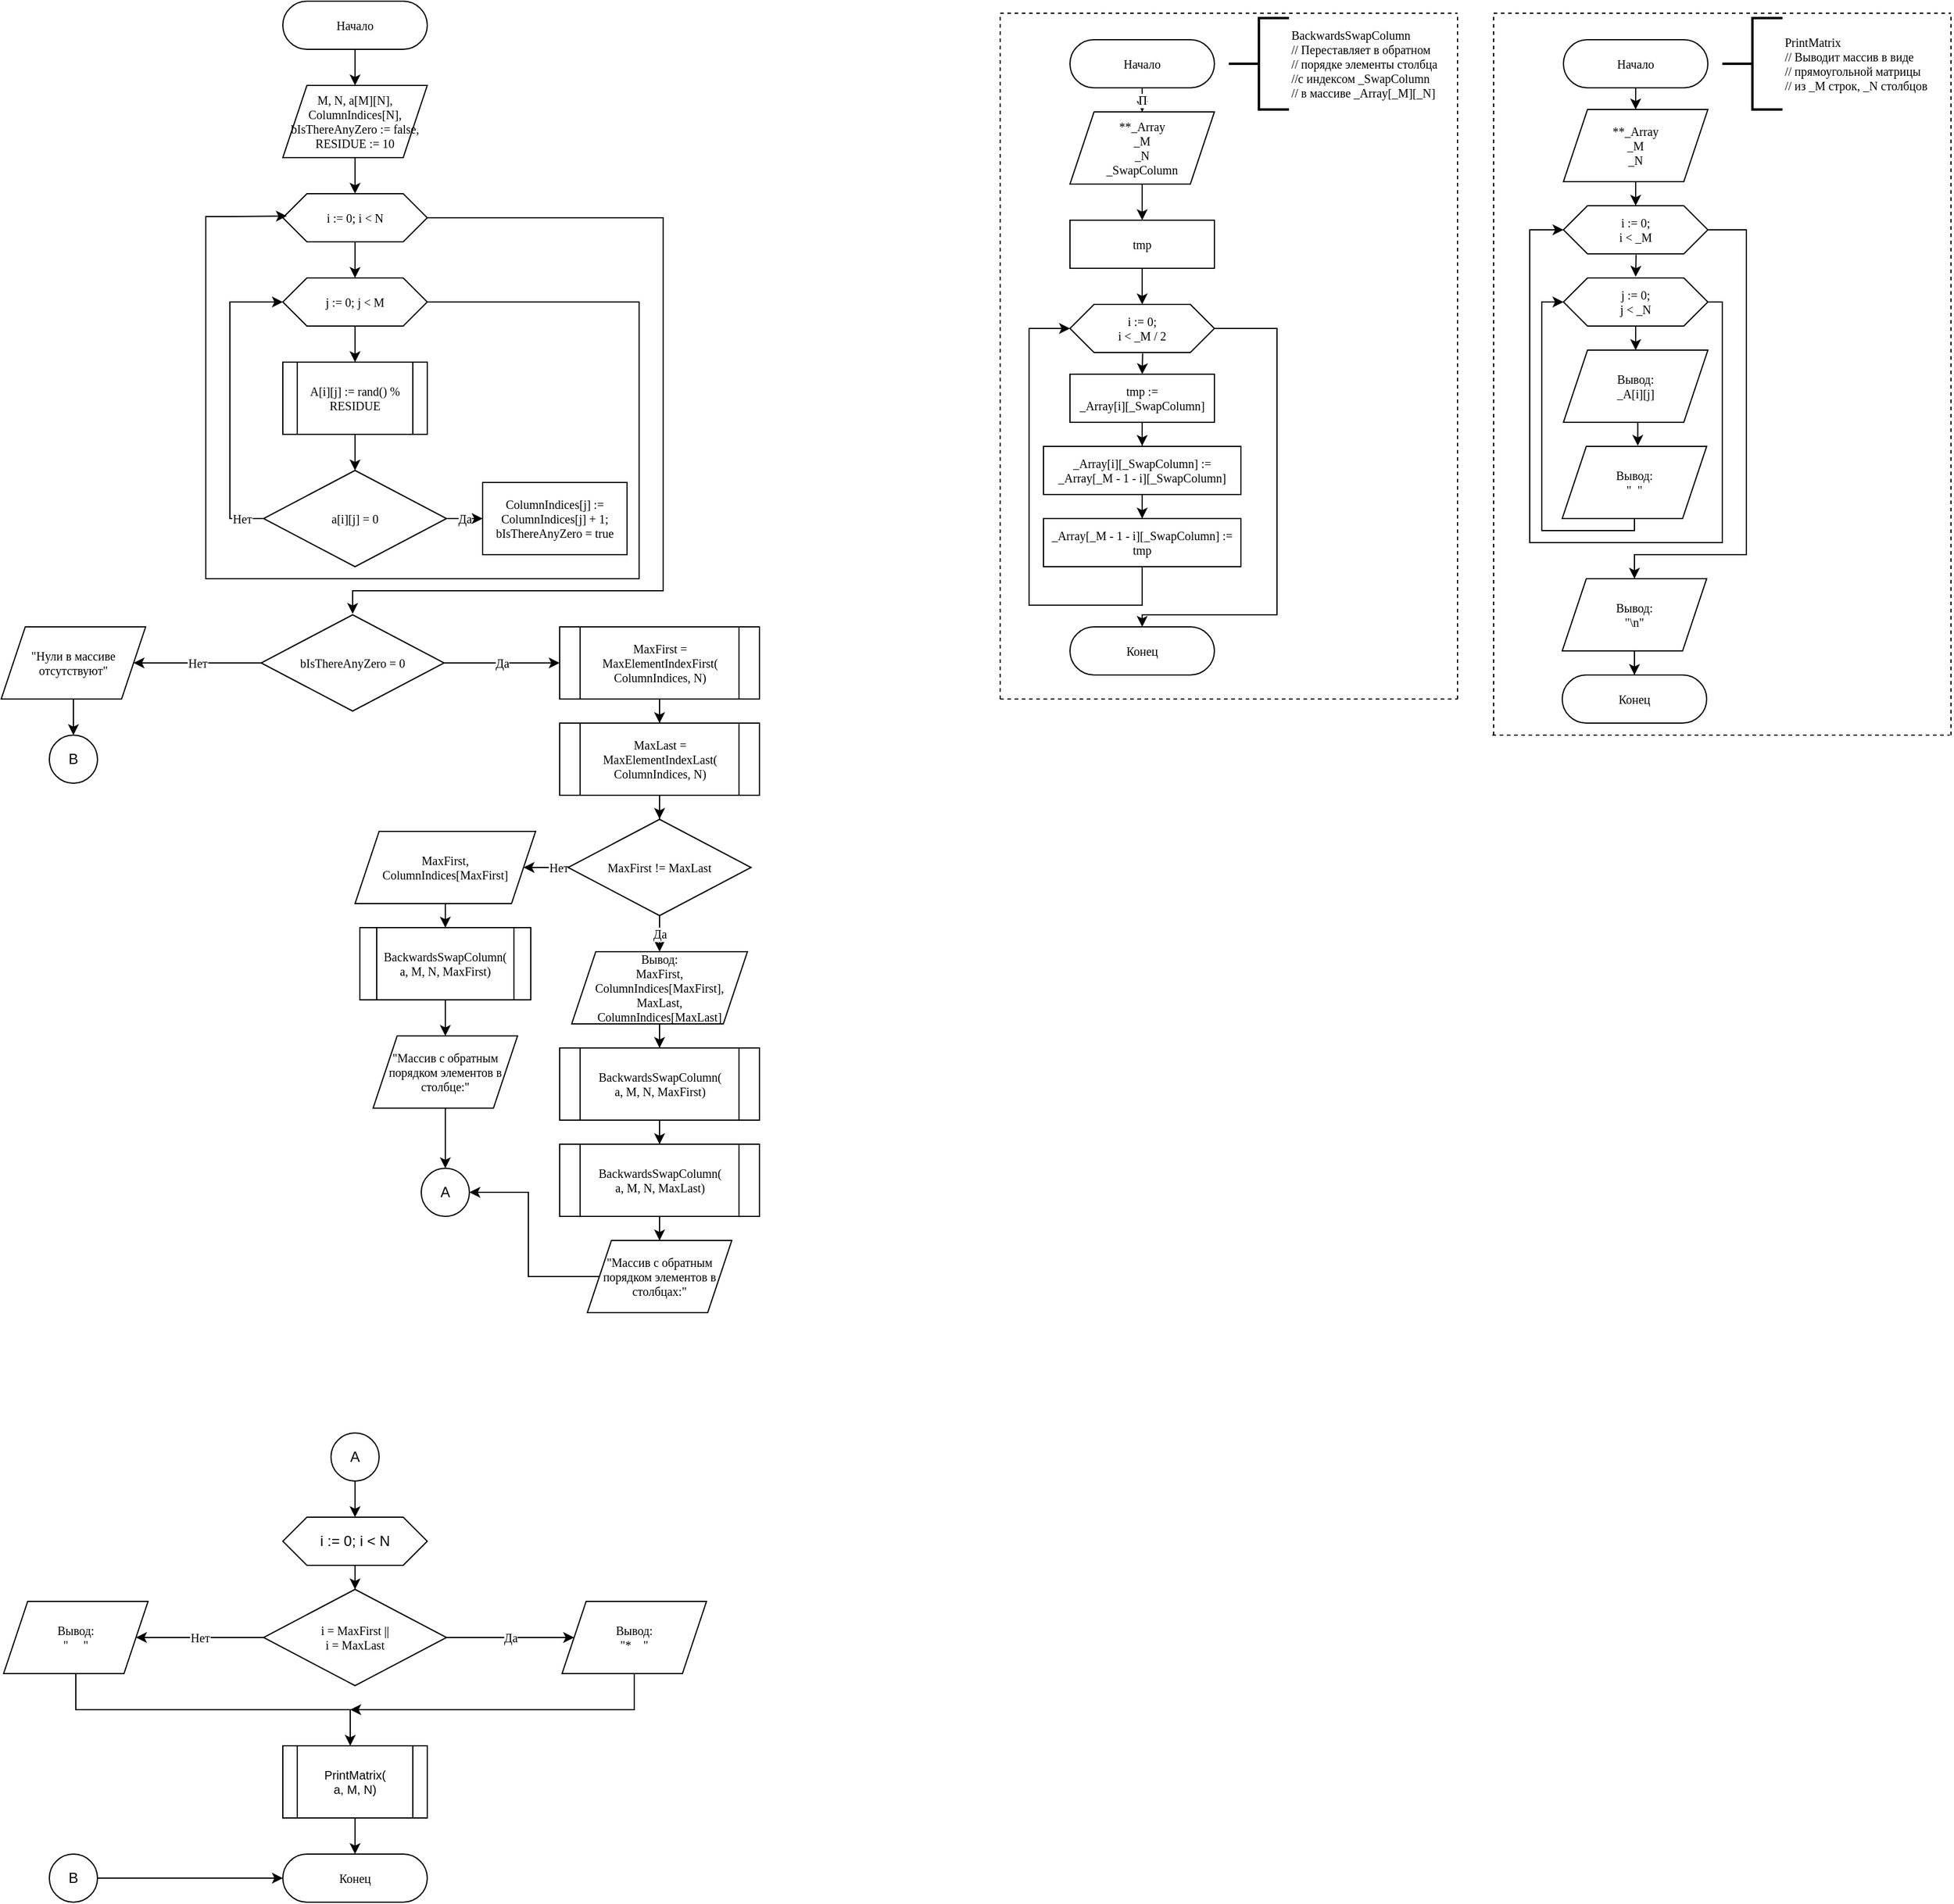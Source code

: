 <mxfile version="14.0.1" type="github">
  <diagram id="jJN2-YR1qqHn-e9BybVK" name="Page-1">
    <mxGraphModel dx="3807" dy="939" grid="1" gridSize="10" guides="1" tooltips="1" connect="1" arrows="1" fold="1" page="1" pageScale="1" pageWidth="827" pageHeight="1169" background="none" math="0" shadow="0">
      <root>
        <mxCell id="0" />
        <mxCell id="1" parent="0" />
        <mxCell id="fMAf0AQXnJGZOiMmoHYG-77" value="" style="group" parent="1" vertex="1" connectable="0">
          <mxGeometry x="20" y="1190" width="380" height="570" as="geometry" />
        </mxCell>
        <mxCell id="fMAf0AQXnJGZOiMmoHYG-44" value="Начало" style="rounded=1;whiteSpace=wrap;html=1;arcSize=50;fontFamily=Consolas;fontSize=10;" parent="fMAf0AQXnJGZOiMmoHYG-77" vertex="1">
          <mxGeometry x="58" y="22" width="120" height="40" as="geometry" />
        </mxCell>
        <mxCell id="fMAf0AQXnJGZOiMmoHYG-45" value="&lt;div style=&quot;font-size: 10px;&quot;&gt;i := 0;&lt;/div&gt;&lt;div style=&quot;font-size: 10px;&quot;&gt;i &amp;lt; _M / 2&lt;br style=&quot;font-size: 10px;&quot;&gt;&lt;/div&gt;" style="shape=hexagon;perimeter=hexagonPerimeter2;whiteSpace=wrap;html=1;fixedSize=1;rounded=1;fontFamily=Consolas;arcSize=0;fontSize=10;" parent="fMAf0AQXnJGZOiMmoHYG-77" vertex="1">
          <mxGeometry x="58" y="242" width="120" height="40" as="geometry" />
        </mxCell>
        <mxCell id="fMAf0AQXnJGZOiMmoHYG-48" style="edgeStyle=orthogonalEdgeStyle;rounded=0;orthogonalLoop=1;jettySize=auto;html=1;entryX=0.5;entryY=0;entryDx=0;entryDy=0;fontFamily=Consolas;fontSize=10;exitX=0.503;exitY=1.019;exitDx=0;exitDy=0;exitPerimeter=0;" parent="fMAf0AQXnJGZOiMmoHYG-77" source="fMAf0AQXnJGZOiMmoHYG-45" target="fMAf0AQXnJGZOiMmoHYG-67" edge="1">
          <mxGeometry as="geometry">
            <mxPoint x="118" y="302" as="targetPoint" />
          </mxGeometry>
        </mxCell>
        <mxCell id="fMAf0AQXnJGZOiMmoHYG-49" style="edgeStyle=orthogonalEdgeStyle;rounded=0;orthogonalLoop=1;jettySize=auto;html=1;fontFamily=Consolas;fontSize=10;entryX=0;entryY=0.5;entryDx=0;entryDy=0;exitX=0.5;exitY=1;exitDx=0;exitDy=0;" parent="fMAf0AQXnJGZOiMmoHYG-77" source="fMAf0AQXnJGZOiMmoHYG-74" target="fMAf0AQXnJGZOiMmoHYG-45" edge="1">
          <mxGeometry as="geometry">
            <mxPoint x="24" y="262" as="targetPoint" />
            <Array as="points">
              <mxPoint x="118" y="492" />
              <mxPoint x="24" y="492" />
              <mxPoint x="24" y="262" />
            </Array>
            <mxPoint x="118" y="460" as="sourcePoint" />
          </mxGeometry>
        </mxCell>
        <mxCell id="fMAf0AQXnJGZOiMmoHYG-50" value="&lt;div style=&quot;font-size: 10px;&quot;&gt;_Array[i][_SwapColumn] :=&lt;/div&gt;&lt;div style=&quot;font-size: 10px;&quot;&gt;_Array[_M - 1 - i][_SwapColumn]&lt;/div&gt;" style="whiteSpace=wrap;html=1;rounded=1;fontFamily=Consolas;arcSize=0;fontSize=10;" parent="fMAf0AQXnJGZOiMmoHYG-77" vertex="1">
          <mxGeometry x="36" y="360" width="164" height="40" as="geometry" />
        </mxCell>
        <mxCell id="fMAf0AQXnJGZOiMmoHYG-53" value="&lt;div style=&quot;font-size: 10px;&quot;&gt;**_Array&lt;/div&gt;&lt;div style=&quot;font-size: 10px;&quot;&gt;_M&lt;/div&gt;&lt;div style=&quot;font-size: 10px;&quot;&gt;_N&lt;/div&gt;&lt;div style=&quot;font-size: 10px;&quot;&gt;_SwapColumn&lt;br style=&quot;font-size: 10px;&quot;&gt;&lt;/div&gt;" style="shape=parallelogram;perimeter=parallelogramPerimeter;whiteSpace=wrap;html=1;fixedSize=1;rounded=1;fontFamily=Consolas;fontSize=10;arcSize=0;" parent="fMAf0AQXnJGZOiMmoHYG-77" vertex="1">
          <mxGeometry x="58" y="82" width="120" height="60" as="geometry" />
        </mxCell>
        <mxCell id="fMAf0AQXnJGZOiMmoHYG-54" value="П" style="edgeStyle=orthogonalEdgeStyle;rounded=0;orthogonalLoop=1;jettySize=auto;html=1;entryX=0.5;entryY=0;entryDx=0;entryDy=0;fontFamily=Consolas;fontSize=10;" parent="fMAf0AQXnJGZOiMmoHYG-77" source="fMAf0AQXnJGZOiMmoHYG-44" target="fMAf0AQXnJGZOiMmoHYG-53" edge="1">
          <mxGeometry as="geometry" />
        </mxCell>
        <mxCell id="fMAf0AQXnJGZOiMmoHYG-55" style="edgeStyle=orthogonalEdgeStyle;rounded=0;orthogonalLoop=1;jettySize=auto;html=1;entryX=0.5;entryY=0;entryDx=0;entryDy=0;fontFamily=Consolas;fontSize=10;" parent="fMAf0AQXnJGZOiMmoHYG-77" source="fMAf0AQXnJGZOiMmoHYG-56" target="fMAf0AQXnJGZOiMmoHYG-45" edge="1">
          <mxGeometry as="geometry" />
        </mxCell>
        <mxCell id="fMAf0AQXnJGZOiMmoHYG-56" value="tmp" style="whiteSpace=wrap;html=1;rounded=1;fontFamily=Consolas;fontSize=10;arcSize=0;" parent="fMAf0AQXnJGZOiMmoHYG-77" vertex="1">
          <mxGeometry x="58" y="172" width="120" height="40" as="geometry" />
        </mxCell>
        <mxCell id="fMAf0AQXnJGZOiMmoHYG-57" value="" style="edgeStyle=orthogonalEdgeStyle;rounded=0;orthogonalLoop=1;jettySize=auto;html=1;fontFamily=Consolas;fontSize=10;" parent="fMAf0AQXnJGZOiMmoHYG-77" source="fMAf0AQXnJGZOiMmoHYG-53" target="fMAf0AQXnJGZOiMmoHYG-56" edge="1">
          <mxGeometry as="geometry" />
        </mxCell>
        <mxCell id="fMAf0AQXnJGZOiMmoHYG-59" style="edgeStyle=orthogonalEdgeStyle;rounded=0;orthogonalLoop=1;jettySize=auto;html=1;fontFamily=Consolas;entryX=0.5;entryY=0;entryDx=0;entryDy=0;exitX=1;exitY=0.5;exitDx=0;exitDy=0;fontSize=10;" parent="fMAf0AQXnJGZOiMmoHYG-77" source="fMAf0AQXnJGZOiMmoHYG-45" target="fMAf0AQXnJGZOiMmoHYG-60" edge="1">
          <mxGeometry as="geometry">
            <mxPoint x="118" y="522" as="targetPoint" />
            <Array as="points">
              <mxPoint x="230" y="262" />
              <mxPoint x="230" y="500" />
              <mxPoint x="118" y="500" />
            </Array>
            <mxPoint x="178" y="427" as="sourcePoint" />
          </mxGeometry>
        </mxCell>
        <mxCell id="fMAf0AQXnJGZOiMmoHYG-60" value="Конец" style="rounded=1;whiteSpace=wrap;html=1;arcSize=50;fontFamily=Consolas;fontSize=10;" parent="fMAf0AQXnJGZOiMmoHYG-77" vertex="1">
          <mxGeometry x="58" y="510" width="120" height="40" as="geometry" />
        </mxCell>
        <mxCell id="fMAf0AQXnJGZOiMmoHYG-62" value="&lt;div style=&quot;font-size: 10px;&quot;&gt;BackwardsSwapColumn&lt;/div&gt;&lt;div style=&quot;font-size: 10px;&quot;&gt;// Переставляет в обратном&lt;/div&gt;&lt;div style=&quot;font-size: 10px;&quot;&gt;// порядке элементы столбца&lt;/div&gt;&lt;div style=&quot;font-size: 10px;&quot;&gt;//с индексом _SwapColumn&lt;br style=&quot;font-size: 10px;&quot;&gt;// в массиве _Array[_M][_N]&lt;/div&gt;" style="strokeWidth=2;html=1;shape=mxgraph.flowchart.annotation_2;align=left;labelPosition=right;pointerEvents=1;rounded=1;fontFamily=Consolas;fontSize=10;" parent="fMAf0AQXnJGZOiMmoHYG-77" vertex="1">
          <mxGeometry x="190" y="4" width="50" height="76" as="geometry" />
        </mxCell>
        <mxCell id="fMAf0AQXnJGZOiMmoHYG-63" value="" style="endArrow=none;dashed=1;html=1;fontFamily=Consolas;fontSize=10;" parent="fMAf0AQXnJGZOiMmoHYG-77" edge="1">
          <mxGeometry width="50" height="50" as="geometry">
            <mxPoint as="sourcePoint" />
            <mxPoint x="380" as="targetPoint" />
          </mxGeometry>
        </mxCell>
        <mxCell id="fMAf0AQXnJGZOiMmoHYG-64" value="" style="endArrow=none;dashed=1;html=1;fontFamily=Consolas;fontSize=10;" parent="fMAf0AQXnJGZOiMmoHYG-77" edge="1">
          <mxGeometry width="50" height="50" as="geometry">
            <mxPoint y="570" as="sourcePoint" />
            <mxPoint y="2" as="targetPoint" />
          </mxGeometry>
        </mxCell>
        <mxCell id="fMAf0AQXnJGZOiMmoHYG-65" value="" style="endArrow=none;dashed=1;html=1;fontFamily=Consolas;fontSize=10;" parent="fMAf0AQXnJGZOiMmoHYG-77" edge="1">
          <mxGeometry width="50" height="50" as="geometry">
            <mxPoint x="380" y="570" as="sourcePoint" />
            <mxPoint x="380" y="2" as="targetPoint" />
          </mxGeometry>
        </mxCell>
        <mxCell id="fMAf0AQXnJGZOiMmoHYG-66" value="" style="endArrow=none;dashed=1;html=1;fontFamily=Consolas;fontSize=10;" parent="fMAf0AQXnJGZOiMmoHYG-77" edge="1">
          <mxGeometry y="-82" width="50" height="50" as="geometry">
            <mxPoint y="570" as="sourcePoint" />
            <mxPoint x="380" y="570" as="targetPoint" />
          </mxGeometry>
        </mxCell>
        <mxCell id="fMAf0AQXnJGZOiMmoHYG-72" style="edgeStyle=orthogonalEdgeStyle;rounded=0;orthogonalLoop=1;jettySize=auto;html=1;entryX=0.5;entryY=-0.011;entryDx=0;entryDy=0;entryPerimeter=0;fontFamily=Consolas;fontSize=10;" parent="fMAf0AQXnJGZOiMmoHYG-77" source="fMAf0AQXnJGZOiMmoHYG-67" target="fMAf0AQXnJGZOiMmoHYG-50" edge="1">
          <mxGeometry relative="1" as="geometry" />
        </mxCell>
        <mxCell id="fMAf0AQXnJGZOiMmoHYG-67" value="&lt;div&gt;tmp :=&lt;/div&gt;&lt;div&gt;_Array[i][_SwapColumn]&lt;/div&gt;" style="whiteSpace=wrap;html=1;rounded=1;fontFamily=Consolas;arcSize=0;fontSize=10;" parent="fMAf0AQXnJGZOiMmoHYG-77" vertex="1">
          <mxGeometry x="58" y="300" width="120" height="40" as="geometry" />
        </mxCell>
        <mxCell id="fMAf0AQXnJGZOiMmoHYG-74" value="_Array[_M - 1 - i][_SwapColumn] := tmp" style="whiteSpace=wrap;html=1;rounded=1;fontFamily=Consolas;arcSize=0;fontSize=10;" parent="fMAf0AQXnJGZOiMmoHYG-77" vertex="1">
          <mxGeometry x="36" y="420" width="164" height="40" as="geometry" />
        </mxCell>
        <mxCell id="fMAf0AQXnJGZOiMmoHYG-75" style="edgeStyle=orthogonalEdgeStyle;rounded=0;orthogonalLoop=1;jettySize=auto;html=1;entryX=0.5;entryY=0;entryDx=0;entryDy=0;fontFamily=Consolas;fontSize=10;" parent="fMAf0AQXnJGZOiMmoHYG-77" source="fMAf0AQXnJGZOiMmoHYG-50" target="fMAf0AQXnJGZOiMmoHYG-74" edge="1">
          <mxGeometry relative="1" as="geometry" />
        </mxCell>
        <mxCell id="fMAf0AQXnJGZOiMmoHYG-100" style="edgeStyle=orthogonalEdgeStyle;rounded=0;orthogonalLoop=1;jettySize=auto;html=1;entryX=0.5;entryY=0;entryDx=0;entryDy=0;fontFamily=Consolas;fontSize=10;" parent="1" source="fMAf0AQXnJGZOiMmoHYG-79" target="fMAf0AQXnJGZOiMmoHYG-84" edge="1">
          <mxGeometry relative="1" as="geometry" />
        </mxCell>
        <mxCell id="fMAf0AQXnJGZOiMmoHYG-79" value="Начало" style="rounded=1;whiteSpace=wrap;html=1;arcSize=50;fontFamily=Consolas;fontSize=10;" parent="1" vertex="1">
          <mxGeometry x="488" y="1212" width="120" height="40" as="geometry" />
        </mxCell>
        <mxCell id="fMAf0AQXnJGZOiMmoHYG-80" value="&lt;div style=&quot;font-size: 10px&quot;&gt;i := 0;&lt;/div&gt;&lt;div style=&quot;font-size: 10px&quot;&gt;i &amp;lt; _M&lt;br style=&quot;font-size: 10px&quot;&gt;&lt;/div&gt;" style="shape=hexagon;perimeter=hexagonPerimeter2;whiteSpace=wrap;html=1;fixedSize=1;rounded=1;fontFamily=Consolas;arcSize=0;fontSize=10;" parent="1" vertex="1">
          <mxGeometry x="488" y="1350" width="120" height="40" as="geometry" />
        </mxCell>
        <mxCell id="fMAf0AQXnJGZOiMmoHYG-81" style="edgeStyle=orthogonalEdgeStyle;rounded=0;orthogonalLoop=1;jettySize=auto;html=1;entryX=0.5;entryY=-0.026;entryDx=0;entryDy=0;fontFamily=Consolas;fontSize=10;exitX=0.503;exitY=1.019;exitDx=0;exitDy=0;exitPerimeter=0;entryPerimeter=0;" parent="1" source="fMAf0AQXnJGZOiMmoHYG-80" target="fMAf0AQXnJGZOiMmoHYG-101" edge="1">
          <mxGeometry x="430" y="1108" as="geometry">
            <mxPoint x="548" y="1408" as="targetPoint" />
          </mxGeometry>
        </mxCell>
        <mxCell id="fMAf0AQXnJGZOiMmoHYG-82" style="edgeStyle=orthogonalEdgeStyle;rounded=0;orthogonalLoop=1;jettySize=auto;html=1;fontFamily=Consolas;fontSize=10;entryX=0;entryY=0.5;entryDx=0;entryDy=0;exitX=0.5;exitY=1;exitDx=0;exitDy=0;" parent="1" source="s9nZQQE5in6NOD8knwnm-1" target="fMAf0AQXnJGZOiMmoHYG-101" edge="1">
          <mxGeometry x="430" y="1108" as="geometry">
            <mxPoint x="454" y="1370" as="targetPoint" />
            <Array as="points">
              <mxPoint x="547" y="1620" />
              <mxPoint x="470" y="1620" />
              <mxPoint x="470" y="1430" />
            </Array>
            <mxPoint x="548" y="1568" as="sourcePoint" />
          </mxGeometry>
        </mxCell>
        <mxCell id="fMAf0AQXnJGZOiMmoHYG-84" value="&lt;div style=&quot;font-size: 10px&quot;&gt;**_Array&lt;/div&gt;&lt;div style=&quot;font-size: 10px&quot;&gt;_M&lt;/div&gt;&lt;div style=&quot;font-size: 10px&quot;&gt;_N&lt;/div&gt;" style="shape=parallelogram;perimeter=parallelogramPerimeter;whiteSpace=wrap;html=1;fixedSize=1;rounded=1;fontFamily=Consolas;fontSize=10;arcSize=0;" parent="1" vertex="1">
          <mxGeometry x="488" y="1270" width="120" height="60" as="geometry" />
        </mxCell>
        <mxCell id="fMAf0AQXnJGZOiMmoHYG-86" style="edgeStyle=orthogonalEdgeStyle;rounded=0;orthogonalLoop=1;jettySize=auto;html=1;entryX=0.5;entryY=0;entryDx=0;entryDy=0;fontFamily=Consolas;fontSize=10;exitX=0.5;exitY=1;exitDx=0;exitDy=0;" parent="1" source="fMAf0AQXnJGZOiMmoHYG-84" target="fMAf0AQXnJGZOiMmoHYG-80" edge="1">
          <mxGeometry x="430" y="1190" as="geometry">
            <mxPoint x="548" y="1402" as="sourcePoint" />
          </mxGeometry>
        </mxCell>
        <mxCell id="fMAf0AQXnJGZOiMmoHYG-89" style="edgeStyle=orthogonalEdgeStyle;rounded=0;orthogonalLoop=1;jettySize=auto;html=1;fontFamily=Consolas;exitX=1;exitY=0.5;exitDx=0;exitDy=0;fontSize=10;entryX=0.5;entryY=0;entryDx=0;entryDy=0;" parent="1" source="fMAf0AQXnJGZOiMmoHYG-80" target="s9nZQQE5in6NOD8knwnm-6" edge="1">
          <mxGeometry x="430" y="1108" as="geometry">
            <mxPoint x="608" y="1660" as="targetPoint" />
            <Array as="points">
              <mxPoint x="640" y="1370" />
              <mxPoint x="640" y="1640" />
              <mxPoint x="547" y="1640" />
            </Array>
            <mxPoint x="608" y="1535" as="sourcePoint" />
          </mxGeometry>
        </mxCell>
        <mxCell id="fMAf0AQXnJGZOiMmoHYG-90" value="Конец" style="rounded=1;whiteSpace=wrap;html=1;arcSize=50;fontFamily=Consolas;fontSize=10;" parent="1" vertex="1">
          <mxGeometry x="487" y="1740" width="120" height="40" as="geometry" />
        </mxCell>
        <mxCell id="fMAf0AQXnJGZOiMmoHYG-91" value="&lt;div style=&quot;font-size: 10px&quot;&gt;PrintMatrix&lt;/div&gt;&lt;div style=&quot;font-size: 10px&quot;&gt;// Выводит массив в виде&lt;/div&gt;&lt;div style=&quot;font-size: 10px&quot;&gt;// прямоугольной матрицы&lt;/div&gt;&lt;div style=&quot;font-size: 10px&quot;&gt;// из _M строк, _N столбцов&lt;br&gt;&lt;/div&gt;" style="strokeWidth=2;html=1;shape=mxgraph.flowchart.annotation_2;align=left;labelPosition=right;pointerEvents=1;rounded=1;fontFamily=Consolas;fontSize=10;" parent="1" vertex="1">
          <mxGeometry x="620" y="1194" width="50" height="76" as="geometry" />
        </mxCell>
        <mxCell id="fMAf0AQXnJGZOiMmoHYG-92" value="" style="endArrow=none;dashed=1;html=1;fontFamily=Consolas;fontSize=10;" parent="1" edge="1">
          <mxGeometry x="430" y="1190" width="50" height="50" as="geometry">
            <mxPoint x="430" y="1190" as="sourcePoint" />
            <mxPoint x="810" y="1190" as="targetPoint" />
          </mxGeometry>
        </mxCell>
        <mxCell id="fMAf0AQXnJGZOiMmoHYG-93" value="" style="endArrow=none;dashed=1;html=1;fontFamily=Consolas;fontSize=10;" parent="1" edge="1">
          <mxGeometry x="430" y="1190" width="50" height="50" as="geometry">
            <mxPoint x="430" y="1790" as="sourcePoint" />
            <mxPoint x="430" y="1192" as="targetPoint" />
          </mxGeometry>
        </mxCell>
        <mxCell id="fMAf0AQXnJGZOiMmoHYG-94" value="" style="endArrow=none;dashed=1;html=1;fontFamily=Consolas;fontSize=10;" parent="1" edge="1">
          <mxGeometry x="430" y="1190" width="50" height="50" as="geometry">
            <mxPoint x="810" y="1790" as="sourcePoint" />
            <mxPoint x="810" y="1192" as="targetPoint" />
          </mxGeometry>
        </mxCell>
        <mxCell id="fMAf0AQXnJGZOiMmoHYG-95" value="" style="endArrow=none;dashed=1;html=1;fontFamily=Consolas;fontSize=10;" parent="1" edge="1">
          <mxGeometry x="429" y="1138" width="50" height="50" as="geometry">
            <mxPoint x="429" y="1790" as="sourcePoint" />
            <mxPoint x="809" y="1790" as="targetPoint" />
          </mxGeometry>
        </mxCell>
        <mxCell id="fMAf0AQXnJGZOiMmoHYG-96" style="edgeStyle=orthogonalEdgeStyle;rounded=0;orthogonalLoop=1;jettySize=auto;html=1;entryX=0.5;entryY=-0.011;entryDx=0;entryDy=0;entryPerimeter=0;fontFamily=Consolas;fontSize=10;" parent="1" edge="1">
          <mxGeometry x="430" y="1108" as="geometry">
            <mxPoint x="548.029" y="1448" as="sourcePoint" />
          </mxGeometry>
        </mxCell>
        <mxCell id="fMAf0AQXnJGZOiMmoHYG-99" style="edgeStyle=orthogonalEdgeStyle;rounded=0;orthogonalLoop=1;jettySize=auto;html=1;entryX=0.5;entryY=0;entryDx=0;entryDy=0;fontFamily=Consolas;fontSize=10;" parent="1" edge="1">
          <mxGeometry x="430" y="1108" as="geometry">
            <mxPoint x="548.029" y="1508" as="sourcePoint" />
          </mxGeometry>
        </mxCell>
        <mxCell id="fMAf0AQXnJGZOiMmoHYG-103" value="" style="edgeStyle=orthogonalEdgeStyle;rounded=0;orthogonalLoop=1;jettySize=auto;html=1;fontFamily=Consolas;fontSize=10;" parent="1" source="fMAf0AQXnJGZOiMmoHYG-101" target="fMAf0AQXnJGZOiMmoHYG-102" edge="1">
          <mxGeometry relative="1" as="geometry" />
        </mxCell>
        <mxCell id="s9nZQQE5in6NOD8knwnm-4" style="edgeStyle=orthogonalEdgeStyle;rounded=0;orthogonalLoop=1;jettySize=auto;html=1;fontFamily=Consolas;fontSize=10;entryX=0;entryY=0.5;entryDx=0;entryDy=0;" edge="1" parent="1" source="fMAf0AQXnJGZOiMmoHYG-101" target="fMAf0AQXnJGZOiMmoHYG-80">
          <mxGeometry relative="1" as="geometry">
            <mxPoint x="450" y="1370" as="targetPoint" />
            <Array as="points">
              <mxPoint x="620" y="1430" />
              <mxPoint x="620" y="1630" />
              <mxPoint x="460" y="1630" />
              <mxPoint x="460" y="1370" />
            </Array>
          </mxGeometry>
        </mxCell>
        <mxCell id="fMAf0AQXnJGZOiMmoHYG-101" value="&lt;div style=&quot;font-size: 10px&quot;&gt;j := 0;&lt;/div&gt;&lt;div style=&quot;font-size: 10px&quot;&gt;j &amp;lt; _N&lt;br style=&quot;font-size: 10px&quot;&gt;&lt;/div&gt;" style="shape=hexagon;perimeter=hexagonPerimeter2;whiteSpace=wrap;html=1;fixedSize=1;rounded=1;fontFamily=Consolas;arcSize=0;fontSize=10;" parent="1" vertex="1">
          <mxGeometry x="488" y="1410" width="120" height="40" as="geometry" />
        </mxCell>
        <mxCell id="s9nZQQE5in6NOD8knwnm-5" style="edgeStyle=orthogonalEdgeStyle;rounded=0;orthogonalLoop=1;jettySize=auto;html=1;entryX=0.523;entryY=-0.008;entryDx=0;entryDy=0;entryPerimeter=0;fontFamily=Consolas;fontSize=10;" edge="1" parent="1" source="fMAf0AQXnJGZOiMmoHYG-102" target="s9nZQQE5in6NOD8knwnm-1">
          <mxGeometry relative="1" as="geometry">
            <Array as="points">
              <mxPoint x="550" y="1530" />
            </Array>
          </mxGeometry>
        </mxCell>
        <mxCell id="fMAf0AQXnJGZOiMmoHYG-102" value="&lt;div&gt;Вывод:&lt;/div&gt;&lt;div&gt;_A[i][j]&lt;br&gt;&lt;/div&gt;" style="shape=parallelogram;perimeter=parallelogramPerimeter;whiteSpace=wrap;html=1;fixedSize=1;rounded=1;fontFamily=Consolas;fontSize=10;arcSize=0;" parent="1" vertex="1">
          <mxGeometry x="488" y="1470" width="120" height="60" as="geometry" />
        </mxCell>
        <mxCell id="fMAf0AQXnJGZOiMmoHYG-106" value="" style="edgeStyle=orthogonalEdgeStyle;rounded=0;orthogonalLoop=1;jettySize=auto;html=1;fontFamily=Consolas;fontSize=10;" parent="1" source="fMAf0AQXnJGZOiMmoHYG-104" target="fMAf0AQXnJGZOiMmoHYG-105" edge="1">
          <mxGeometry relative="1" as="geometry" />
        </mxCell>
        <mxCell id="fMAf0AQXnJGZOiMmoHYG-104" value="Начало" style="rounded=1;whiteSpace=wrap;html=1;arcSize=50;fontFamily=Consolas;fontSize=10;" parent="1" vertex="1">
          <mxGeometry x="-576" y="1180" width="120" height="40" as="geometry" />
        </mxCell>
        <mxCell id="fMAf0AQXnJGZOiMmoHYG-108" value="" style="edgeStyle=orthogonalEdgeStyle;rounded=0;orthogonalLoop=1;jettySize=auto;html=1;fontFamily=Consolas;fontSize=10;" parent="1" source="fMAf0AQXnJGZOiMmoHYG-105" target="fMAf0AQXnJGZOiMmoHYG-107" edge="1">
          <mxGeometry relative="1" as="geometry" />
        </mxCell>
        <mxCell id="fMAf0AQXnJGZOiMmoHYG-105" value="&lt;div&gt;M, N, a[M][N], ColumnIndices[N], bIsThereAnyZero := false,&lt;/div&gt;&lt;div&gt;RESIDUE := 10&lt;br&gt;&lt;/div&gt;" style="shape=parallelogram;perimeter=parallelogramPerimeter;whiteSpace=wrap;html=1;fixedSize=1;rounded=1;fontFamily=Consolas;fontSize=10;arcSize=0;" parent="1" vertex="1">
          <mxGeometry x="-576" y="1250" width="120" height="60" as="geometry" />
        </mxCell>
        <mxCell id="fMAf0AQXnJGZOiMmoHYG-110" value="" style="edgeStyle=orthogonalEdgeStyle;rounded=0;orthogonalLoop=1;jettySize=auto;html=1;fontFamily=Consolas;fontSize=10;" parent="1" source="fMAf0AQXnJGZOiMmoHYG-107" target="fMAf0AQXnJGZOiMmoHYG-109" edge="1">
          <mxGeometry relative="1" as="geometry" />
        </mxCell>
        <mxCell id="fMAf0AQXnJGZOiMmoHYG-119" style="edgeStyle=orthogonalEdgeStyle;rounded=0;orthogonalLoop=1;jettySize=auto;html=1;exitX=1;exitY=0.5;exitDx=0;exitDy=0;fontFamily=Consolas;fontSize=10;entryX=0.5;entryY=-0.01;entryDx=0;entryDy=0;entryPerimeter=0;" parent="1" source="fMAf0AQXnJGZOiMmoHYG-107" target="fMAf0AQXnJGZOiMmoHYG-122" edge="1">
          <mxGeometry relative="1" as="geometry">
            <mxPoint x="-519" y="1680" as="targetPoint" />
            <Array as="points">
              <mxPoint x="-260" y="1360" />
              <mxPoint x="-260" y="1670" />
              <mxPoint x="-518" y="1670" />
            </Array>
          </mxGeometry>
        </mxCell>
        <mxCell id="fMAf0AQXnJGZOiMmoHYG-107" value="i := 0; i &amp;lt; N" style="shape=hexagon;perimeter=hexagonPerimeter2;whiteSpace=wrap;html=1;fixedSize=1;rounded=1;fontFamily=Consolas;fontSize=10;arcSize=0;" parent="1" vertex="1">
          <mxGeometry x="-576" y="1340" width="120" height="40" as="geometry" />
        </mxCell>
        <mxCell id="fMAf0AQXnJGZOiMmoHYG-112" value="" style="edgeStyle=orthogonalEdgeStyle;rounded=0;orthogonalLoop=1;jettySize=auto;html=1;fontFamily=Consolas;fontSize=10;" parent="1" source="fMAf0AQXnJGZOiMmoHYG-109" target="fMAf0AQXnJGZOiMmoHYG-111" edge="1">
          <mxGeometry relative="1" as="geometry" />
        </mxCell>
        <mxCell id="fMAf0AQXnJGZOiMmoHYG-118" style="edgeStyle=orthogonalEdgeStyle;rounded=0;orthogonalLoop=1;jettySize=auto;html=1;fontFamily=Consolas;fontSize=10;entryX=0.028;entryY=0.465;entryDx=0;entryDy=0;entryPerimeter=0;" parent="1" source="fMAf0AQXnJGZOiMmoHYG-109" target="fMAf0AQXnJGZOiMmoHYG-107" edge="1">
          <mxGeometry relative="1" as="geometry">
            <mxPoint x="-620" y="1430" as="targetPoint" />
            <Array as="points">
              <mxPoint x="-280" y="1430" />
              <mxPoint x="-280" y="1660" />
              <mxPoint x="-640" y="1660" />
              <mxPoint x="-640" y="1359" />
              <mxPoint x="-620" y="1359" />
            </Array>
          </mxGeometry>
        </mxCell>
        <mxCell id="fMAf0AQXnJGZOiMmoHYG-109" value="j := 0; j &amp;lt; M" style="shape=hexagon;perimeter=hexagonPerimeter2;whiteSpace=wrap;html=1;fixedSize=1;rounded=1;fontFamily=Consolas;fontSize=10;arcSize=0;" parent="1" vertex="1">
          <mxGeometry x="-576" y="1410" width="120" height="40" as="geometry" />
        </mxCell>
        <mxCell id="fMAf0AQXnJGZOiMmoHYG-114" value="" style="edgeStyle=orthogonalEdgeStyle;rounded=0;orthogonalLoop=1;jettySize=auto;html=1;fontFamily=Consolas;fontSize=10;" parent="1" source="fMAf0AQXnJGZOiMmoHYG-111" target="fMAf0AQXnJGZOiMmoHYG-113" edge="1">
          <mxGeometry relative="1" as="geometry" />
        </mxCell>
        <mxCell id="fMAf0AQXnJGZOiMmoHYG-111" value="A[i][j] := rand() % RESIDUE" style="shape=process;whiteSpace=wrap;html=1;backgroundOutline=1;rounded=1;fontFamily=Consolas;fontSize=10;arcSize=0;" parent="1" vertex="1">
          <mxGeometry x="-576" y="1480" width="120" height="60" as="geometry" />
        </mxCell>
        <mxCell id="fMAf0AQXnJGZOiMmoHYG-116" value="Да" style="edgeStyle=orthogonalEdgeStyle;rounded=0;orthogonalLoop=1;jettySize=auto;html=1;fontFamily=Consolas;fontSize=10;" parent="1" source="fMAf0AQXnJGZOiMmoHYG-113" target="fMAf0AQXnJGZOiMmoHYG-115" edge="1">
          <mxGeometry relative="1" as="geometry" />
        </mxCell>
        <mxCell id="fMAf0AQXnJGZOiMmoHYG-117" value="Нет" style="edgeStyle=orthogonalEdgeStyle;rounded=0;orthogonalLoop=1;jettySize=auto;html=1;entryX=0;entryY=0.5;entryDx=0;entryDy=0;fontFamily=Consolas;fontSize=10;" parent="1" source="fMAf0AQXnJGZOiMmoHYG-113" target="fMAf0AQXnJGZOiMmoHYG-109" edge="1">
          <mxGeometry x="-0.857" relative="1" as="geometry">
            <Array as="points">
              <mxPoint x="-620" y="1610" />
              <mxPoint x="-620" y="1430" />
            </Array>
            <mxPoint as="offset" />
          </mxGeometry>
        </mxCell>
        <mxCell id="fMAf0AQXnJGZOiMmoHYG-113" value="a[i][j] = 0" style="rhombus;whiteSpace=wrap;html=1;rounded=1;fontFamily=Consolas;fontSize=10;arcSize=0;" parent="1" vertex="1">
          <mxGeometry x="-592" y="1570" width="152" height="80" as="geometry" />
        </mxCell>
        <mxCell id="fMAf0AQXnJGZOiMmoHYG-115" value="&lt;div&gt;&amp;nbsp;ColumnIndices[j] :=&amp;nbsp; ColumnIndices[j] + 1;&lt;/div&gt;&lt;div&gt;bIsThereAnyZero = true&lt;br&gt;&lt;/div&gt;" style="whiteSpace=wrap;html=1;rounded=1;fontFamily=Consolas;fontSize=10;arcSize=0;" parent="1" vertex="1">
          <mxGeometry x="-410" y="1580" width="120" height="60" as="geometry" />
        </mxCell>
        <mxCell id="fMAf0AQXnJGZOiMmoHYG-124" value="Да" style="edgeStyle=orthogonalEdgeStyle;rounded=0;orthogonalLoop=1;jettySize=auto;html=1;fontFamily=Consolas;fontSize=10;" parent="1" source="fMAf0AQXnJGZOiMmoHYG-122" target="fMAf0AQXnJGZOiMmoHYG-123" edge="1">
          <mxGeometry relative="1" as="geometry" />
        </mxCell>
        <mxCell id="fMAf0AQXnJGZOiMmoHYG-126" value="Нет" style="edgeStyle=orthogonalEdgeStyle;rounded=0;orthogonalLoop=1;jettySize=auto;html=1;fontFamily=Consolas;fontSize=10;" parent="1" source="fMAf0AQXnJGZOiMmoHYG-122" target="fMAf0AQXnJGZOiMmoHYG-125" edge="1">
          <mxGeometry relative="1" as="geometry" />
        </mxCell>
        <mxCell id="fMAf0AQXnJGZOiMmoHYG-122" value="bIsThereAnyZero = 0" style="rhombus;whiteSpace=wrap;html=1;rounded=1;fontFamily=Consolas;fontSize=10;arcSize=0;" parent="1" vertex="1">
          <mxGeometry x="-594" y="1690" width="152" height="80" as="geometry" />
        </mxCell>
        <mxCell id="fMAf0AQXnJGZOiMmoHYG-128" value="" style="edgeStyle=orthogonalEdgeStyle;rounded=0;orthogonalLoop=1;jettySize=auto;html=1;fontFamily=Consolas;fontSize=10;" parent="1" source="fMAf0AQXnJGZOiMmoHYG-123" target="fMAf0AQXnJGZOiMmoHYG-127" edge="1">
          <mxGeometry relative="1" as="geometry" />
        </mxCell>
        <mxCell id="fMAf0AQXnJGZOiMmoHYG-123" value="&lt;div&gt;MaxFirst = MaxElementIndexFirst(&lt;/div&gt;&lt;div&gt;ColumnIndices, N)&lt;/div&gt;" style="shape=process;whiteSpace=wrap;html=1;backgroundOutline=1;rounded=1;fontFamily=Consolas;fontSize=10;arcSize=0;" parent="1" vertex="1">
          <mxGeometry x="-346" y="1700" width="166" height="60" as="geometry" />
        </mxCell>
        <mxCell id="fMAf0AQXnJGZOiMmoHYG-150" style="edgeStyle=orthogonalEdgeStyle;rounded=0;orthogonalLoop=1;jettySize=auto;html=1;fontFamily=Consolas;fontSize=10;" parent="1" source="fMAf0AQXnJGZOiMmoHYG-125" target="fMAf0AQXnJGZOiMmoHYG-151" edge="1">
          <mxGeometry relative="1" as="geometry">
            <mxPoint x="-750.0" y="1790" as="targetPoint" />
          </mxGeometry>
        </mxCell>
        <mxCell id="fMAf0AQXnJGZOiMmoHYG-125" value="&quot;Нули в массиве отсутствуют&quot;" style="shape=parallelogram;perimeter=parallelogramPerimeter;whiteSpace=wrap;html=1;fixedSize=1;rounded=1;fontFamily=Consolas;fontSize=10;arcSize=0;" parent="1" vertex="1">
          <mxGeometry x="-810" y="1700" width="120" height="60" as="geometry" />
        </mxCell>
        <mxCell id="fMAf0AQXnJGZOiMmoHYG-130" value="" style="edgeStyle=orthogonalEdgeStyle;rounded=0;orthogonalLoop=1;jettySize=auto;html=1;fontFamily=Consolas;fontSize=10;entryX=0.5;entryY=-0.005;entryDx=0;entryDy=0;entryPerimeter=0;" parent="1" source="fMAf0AQXnJGZOiMmoHYG-127" target="fMAf0AQXnJGZOiMmoHYG-131" edge="1">
          <mxGeometry relative="1" as="geometry">
            <mxPoint x="-263.0" y="1910" as="targetPoint" />
          </mxGeometry>
        </mxCell>
        <mxCell id="fMAf0AQXnJGZOiMmoHYG-127" value="&lt;div&gt;MaxLast = MaxElementIndexLast(&lt;/div&gt;&lt;div&gt;ColumnIndices, N)&lt;/div&gt;" style="shape=process;whiteSpace=wrap;html=1;backgroundOutline=1;rounded=1;fontFamily=Consolas;fontSize=10;arcSize=0;" parent="1" vertex="1">
          <mxGeometry x="-346" y="1780" width="166" height="60" as="geometry" />
        </mxCell>
        <mxCell id="fMAf0AQXnJGZOiMmoHYG-133" value="Да" style="edgeStyle=orthogonalEdgeStyle;rounded=0;orthogonalLoop=1;jettySize=auto;html=1;fontFamily=Consolas;fontSize=10;" parent="1" source="fMAf0AQXnJGZOiMmoHYG-131" target="fMAf0AQXnJGZOiMmoHYG-132" edge="1">
          <mxGeometry relative="1" as="geometry" />
        </mxCell>
        <mxCell id="fMAf0AQXnJGZOiMmoHYG-141" value="Нет" style="edgeStyle=orthogonalEdgeStyle;rounded=0;orthogonalLoop=1;jettySize=auto;html=1;fontFamily=Consolas;fontSize=10;" parent="1" source="fMAf0AQXnJGZOiMmoHYG-131" target="fMAf0AQXnJGZOiMmoHYG-140" edge="1">
          <mxGeometry relative="1" as="geometry" />
        </mxCell>
        <mxCell id="fMAf0AQXnJGZOiMmoHYG-131" value="MaxFirst != MaxLast" style="rhombus;whiteSpace=wrap;html=1;rounded=1;fontFamily=Consolas;fontSize=10;arcSize=0;" parent="1" vertex="1">
          <mxGeometry x="-339" y="1860" width="152" height="80" as="geometry" />
        </mxCell>
        <mxCell id="fMAf0AQXnJGZOiMmoHYG-135" value="" style="edgeStyle=orthogonalEdgeStyle;rounded=0;orthogonalLoop=1;jettySize=auto;html=1;fontFamily=Consolas;fontSize=10;" parent="1" source="fMAf0AQXnJGZOiMmoHYG-132" target="fMAf0AQXnJGZOiMmoHYG-134" edge="1">
          <mxGeometry relative="1" as="geometry" />
        </mxCell>
        <mxCell id="fMAf0AQXnJGZOiMmoHYG-132" value="&lt;div&gt;Вывод:&lt;br&gt;&lt;/div&gt;&lt;div&gt;MaxFirst,&lt;/div&gt;&lt;div&gt;ColumnIndices[MaxFirst],&lt;/div&gt;&lt;div&gt;MaxLast,&lt;/div&gt;&lt;div&gt;ColumnIndices[MaxLast]&lt;br&gt;&lt;/div&gt;" style="shape=parallelogram;perimeter=parallelogramPerimeter;whiteSpace=wrap;html=1;fixedSize=1;rounded=1;fontFamily=Consolas;fontSize=10;arcSize=0;" parent="1" vertex="1">
          <mxGeometry x="-336" y="1970" width="146" height="60" as="geometry" />
        </mxCell>
        <mxCell id="fMAf0AQXnJGZOiMmoHYG-137" value="" style="edgeStyle=orthogonalEdgeStyle;rounded=0;orthogonalLoop=1;jettySize=auto;html=1;fontFamily=Consolas;fontSize=10;" parent="1" source="fMAf0AQXnJGZOiMmoHYG-134" target="fMAf0AQXnJGZOiMmoHYG-136" edge="1">
          <mxGeometry relative="1" as="geometry" />
        </mxCell>
        <mxCell id="fMAf0AQXnJGZOiMmoHYG-134" value="&lt;div&gt;BackwardsSwapColumn(&lt;/div&gt;&lt;div&gt;a, M, N, MaxFirst)&lt;/div&gt;" style="shape=process;whiteSpace=wrap;html=1;backgroundOutline=1;rounded=1;fontFamily=Consolas;fontSize=10;arcSize=0;" parent="1" vertex="1">
          <mxGeometry x="-346" y="2050" width="166" height="60" as="geometry" />
        </mxCell>
        <mxCell id="fMAf0AQXnJGZOiMmoHYG-139" value="" style="edgeStyle=orthogonalEdgeStyle;rounded=0;orthogonalLoop=1;jettySize=auto;html=1;fontFamily=Consolas;fontSize=10;" parent="1" source="fMAf0AQXnJGZOiMmoHYG-136" target="fMAf0AQXnJGZOiMmoHYG-138" edge="1">
          <mxGeometry relative="1" as="geometry" />
        </mxCell>
        <mxCell id="fMAf0AQXnJGZOiMmoHYG-136" value="&lt;div&gt;BackwardsSwapColumn(&lt;/div&gt;&lt;div&gt;a, M, N, MaxLast)&lt;/div&gt;" style="shape=process;whiteSpace=wrap;html=1;backgroundOutline=1;rounded=1;fontFamily=Consolas;fontSize=10;arcSize=0;" parent="1" vertex="1">
          <mxGeometry x="-346" y="2130" width="166" height="60" as="geometry" />
        </mxCell>
        <mxCell id="fMAf0AQXnJGZOiMmoHYG-149" style="edgeStyle=orthogonalEdgeStyle;rounded=0;orthogonalLoop=1;jettySize=auto;html=1;entryX=1;entryY=0.5;entryDx=0;entryDy=0;fontFamily=Consolas;fontSize=10;" parent="1" source="fMAf0AQXnJGZOiMmoHYG-138" target="fMAf0AQXnJGZOiMmoHYG-148" edge="1">
          <mxGeometry relative="1" as="geometry" />
        </mxCell>
        <mxCell id="fMAf0AQXnJGZOiMmoHYG-138" value="&quot;Массив с обратным порядком элементов в столбцах:&quot;" style="shape=parallelogram;perimeter=parallelogramPerimeter;whiteSpace=wrap;html=1;fixedSize=1;rounded=1;fontFamily=Consolas;fontSize=10;arcSize=0;" parent="1" vertex="1">
          <mxGeometry x="-323" y="2210" width="120" height="60" as="geometry" />
        </mxCell>
        <mxCell id="fMAf0AQXnJGZOiMmoHYG-143" value="" style="edgeStyle=orthogonalEdgeStyle;rounded=0;orthogonalLoop=1;jettySize=auto;html=1;fontFamily=Consolas;fontSize=10;" parent="1" source="fMAf0AQXnJGZOiMmoHYG-140" target="fMAf0AQXnJGZOiMmoHYG-142" edge="1">
          <mxGeometry relative="1" as="geometry" />
        </mxCell>
        <mxCell id="fMAf0AQXnJGZOiMmoHYG-140" value="&lt;div&gt;MaxFirst,&lt;/div&gt;&lt;div&gt;ColumnIndices[MaxFirst]&lt;br&gt;&lt;/div&gt;" style="shape=parallelogram;perimeter=parallelogramPerimeter;whiteSpace=wrap;html=1;fixedSize=1;rounded=1;fontFamily=Consolas;fontSize=10;arcSize=0;" parent="1" vertex="1">
          <mxGeometry x="-516" y="1870" width="150" height="60" as="geometry" />
        </mxCell>
        <mxCell id="fMAf0AQXnJGZOiMmoHYG-145" value="" style="edgeStyle=orthogonalEdgeStyle;rounded=0;orthogonalLoop=1;jettySize=auto;html=1;fontFamily=Consolas;fontSize=10;" parent="1" source="fMAf0AQXnJGZOiMmoHYG-142" target="fMAf0AQXnJGZOiMmoHYG-144" edge="1">
          <mxGeometry relative="1" as="geometry" />
        </mxCell>
        <mxCell id="fMAf0AQXnJGZOiMmoHYG-142" value="&lt;div&gt;BackwardsSwapColumn(&lt;/div&gt;&lt;div&gt;a, M, N, MaxFirst)&lt;/div&gt;" style="shape=process;whiteSpace=wrap;html=1;backgroundOutline=1;rounded=1;fontFamily=Consolas;fontSize=10;arcSize=0;" parent="1" vertex="1">
          <mxGeometry x="-512" y="1950" width="142" height="60" as="geometry" />
        </mxCell>
        <mxCell id="fMAf0AQXnJGZOiMmoHYG-147" value="" style="edgeStyle=orthogonalEdgeStyle;rounded=0;orthogonalLoop=1;jettySize=auto;html=1;fontFamily=Consolas;fontSize=10;" parent="1" source="fMAf0AQXnJGZOiMmoHYG-144" target="fMAf0AQXnJGZOiMmoHYG-148" edge="1">
          <mxGeometry relative="1" as="geometry">
            <mxPoint x="-441" y="2170" as="targetPoint" />
          </mxGeometry>
        </mxCell>
        <mxCell id="fMAf0AQXnJGZOiMmoHYG-144" value="&quot;Массив с обратным порядком элементов в столбце:&quot;" style="shape=parallelogram;perimeter=parallelogramPerimeter;whiteSpace=wrap;html=1;fixedSize=1;rounded=1;fontFamily=Consolas;fontSize=10;arcSize=0;" parent="1" vertex="1">
          <mxGeometry x="-501" y="2040" width="120" height="60" as="geometry" />
        </mxCell>
        <mxCell id="fMAf0AQXnJGZOiMmoHYG-148" value="A" style="ellipse;whiteSpace=wrap;html=1;aspect=fixed;" parent="1" vertex="1">
          <mxGeometry x="-461" y="2150" width="40" height="40" as="geometry" />
        </mxCell>
        <mxCell id="fMAf0AQXnJGZOiMmoHYG-151" value="B" style="ellipse;whiteSpace=wrap;html=1;aspect=fixed;" parent="1" vertex="1">
          <mxGeometry x="-770" y="1790" width="40" height="40" as="geometry" />
        </mxCell>
        <mxCell id="fMAf0AQXnJGZOiMmoHYG-154" value="" style="edgeStyle=orthogonalEdgeStyle;rounded=0;orthogonalLoop=1;jettySize=auto;html=1;fontFamily=Consolas;fontSize=10;" parent="1" source="fMAf0AQXnJGZOiMmoHYG-152" target="fMAf0AQXnJGZOiMmoHYG-153" edge="1">
          <mxGeometry relative="1" as="geometry" />
        </mxCell>
        <mxCell id="fMAf0AQXnJGZOiMmoHYG-152" value="A" style="ellipse;whiteSpace=wrap;html=1;aspect=fixed;" parent="1" vertex="1">
          <mxGeometry x="-536" y="2370" width="40" height="40" as="geometry" />
        </mxCell>
        <mxCell id="fMAf0AQXnJGZOiMmoHYG-156" style="edgeStyle=orthogonalEdgeStyle;rounded=0;orthogonalLoop=1;jettySize=auto;html=1;entryX=0.5;entryY=0;entryDx=0;entryDy=0;fontFamily=Consolas;fontSize=10;" parent="1" source="fMAf0AQXnJGZOiMmoHYG-153" target="fMAf0AQXnJGZOiMmoHYG-155" edge="1">
          <mxGeometry relative="1" as="geometry" />
        </mxCell>
        <mxCell id="fMAf0AQXnJGZOiMmoHYG-153" value="i := 0; i &amp;lt; N" style="shape=hexagon;perimeter=hexagonPerimeter2;whiteSpace=wrap;html=1;fixedSize=1;" parent="1" vertex="1">
          <mxGeometry x="-576" y="2440" width="120" height="40" as="geometry" />
        </mxCell>
        <mxCell id="fMAf0AQXnJGZOiMmoHYG-158" value="Да" style="edgeStyle=orthogonalEdgeStyle;rounded=0;orthogonalLoop=1;jettySize=auto;html=1;fontFamily=Consolas;fontSize=10;" parent="1" source="fMAf0AQXnJGZOiMmoHYG-155" target="fMAf0AQXnJGZOiMmoHYG-157" edge="1">
          <mxGeometry relative="1" as="geometry" />
        </mxCell>
        <mxCell id="fMAf0AQXnJGZOiMmoHYG-160" value="Нет" style="edgeStyle=orthogonalEdgeStyle;rounded=0;orthogonalLoop=1;jettySize=auto;html=1;fontFamily=Consolas;fontSize=10;" parent="1" source="fMAf0AQXnJGZOiMmoHYG-155" target="fMAf0AQXnJGZOiMmoHYG-159" edge="1">
          <mxGeometry relative="1" as="geometry" />
        </mxCell>
        <mxCell id="fMAf0AQXnJGZOiMmoHYG-155" value="&lt;div&gt;i = MaxFirst ||&lt;/div&gt;&lt;div&gt;i = MaxLast&lt;/div&gt;" style="rhombus;whiteSpace=wrap;html=1;rounded=1;fontFamily=Consolas;fontSize=10;arcSize=0;" parent="1" vertex="1">
          <mxGeometry x="-592" y="2500" width="152" height="80" as="geometry" />
        </mxCell>
        <mxCell id="fMAf0AQXnJGZOiMmoHYG-162" style="edgeStyle=orthogonalEdgeStyle;rounded=0;orthogonalLoop=1;jettySize=auto;html=1;fontFamily=Consolas;fontSize=10;" parent="1" source="fMAf0AQXnJGZOiMmoHYG-157" edge="1">
          <mxGeometry relative="1" as="geometry">
            <mxPoint x="-520" y="2600" as="targetPoint" />
            <Array as="points">
              <mxPoint x="-284" y="2600" />
            </Array>
          </mxGeometry>
        </mxCell>
        <mxCell id="fMAf0AQXnJGZOiMmoHYG-157" value="&lt;div&gt;Вывод:&lt;br&gt;&lt;/div&gt;&lt;div&gt;&quot;*&amp;nbsp;&amp;nbsp;&amp;nbsp; &quot;&lt;/div&gt;" style="shape=parallelogram;perimeter=parallelogramPerimeter;whiteSpace=wrap;html=1;fixedSize=1;rounded=1;fontFamily=Consolas;fontSize=10;arcSize=0;" parent="1" vertex="1">
          <mxGeometry x="-344" y="2510" width="120" height="60" as="geometry" />
        </mxCell>
        <mxCell id="fMAf0AQXnJGZOiMmoHYG-161" style="edgeStyle=orthogonalEdgeStyle;rounded=0;orthogonalLoop=1;jettySize=auto;html=1;fontFamily=Consolas;fontSize=10;" parent="1" source="fMAf0AQXnJGZOiMmoHYG-159" target="fMAf0AQXnJGZOiMmoHYG-163" edge="1">
          <mxGeometry relative="1" as="geometry">
            <mxPoint x="-520" y="2630" as="targetPoint" />
            <Array as="points">
              <mxPoint x="-748" y="2600" />
              <mxPoint x="-520" y="2600" />
            </Array>
          </mxGeometry>
        </mxCell>
        <mxCell id="fMAf0AQXnJGZOiMmoHYG-159" value="&lt;div&gt;Вывод:&lt;br&gt;&lt;/div&gt;&lt;div&gt;&quot;&amp;nbsp;&amp;nbsp;&amp;nbsp;&amp;nbsp; &quot;&lt;/div&gt;" style="shape=parallelogram;perimeter=parallelogramPerimeter;whiteSpace=wrap;html=1;fixedSize=1;rounded=1;fontFamily=Consolas;fontSize=10;arcSize=0;" parent="1" vertex="1">
          <mxGeometry x="-808" y="2510" width="120" height="60" as="geometry" />
        </mxCell>
        <mxCell id="fMAf0AQXnJGZOiMmoHYG-165" style="edgeStyle=orthogonalEdgeStyle;rounded=0;orthogonalLoop=1;jettySize=auto;html=1;fontFamily=Consolas;fontSize=10;entryX=0.5;entryY=0;entryDx=0;entryDy=0;" parent="1" source="fMAf0AQXnJGZOiMmoHYG-163" target="fMAf0AQXnJGZOiMmoHYG-166" edge="1">
          <mxGeometry relative="1" as="geometry">
            <mxPoint x="-516" y="2730" as="targetPoint" />
          </mxGeometry>
        </mxCell>
        <mxCell id="fMAf0AQXnJGZOiMmoHYG-163" value="&lt;div style=&quot;font-size: 10px;&quot;&gt;PrintMatrix(&lt;/div&gt;&lt;div style=&quot;font-size: 10px;&quot;&gt;a, M, N)&lt;/div&gt;" style="shape=process;whiteSpace=wrap;html=1;backgroundOutline=1;fontSize=10;" parent="1" vertex="1">
          <mxGeometry x="-576" y="2630" width="120" height="60" as="geometry" />
        </mxCell>
        <mxCell id="fMAf0AQXnJGZOiMmoHYG-167" style="edgeStyle=orthogonalEdgeStyle;rounded=0;orthogonalLoop=1;jettySize=auto;html=1;entryX=0;entryY=0.5;entryDx=0;entryDy=0;fontFamily=Consolas;fontSize=10;" parent="1" source="fMAf0AQXnJGZOiMmoHYG-164" target="fMAf0AQXnJGZOiMmoHYG-166" edge="1">
          <mxGeometry relative="1" as="geometry" />
        </mxCell>
        <mxCell id="fMAf0AQXnJGZOiMmoHYG-164" value="B" style="ellipse;whiteSpace=wrap;html=1;aspect=fixed;" parent="1" vertex="1">
          <mxGeometry x="-770" y="2720" width="40" height="40" as="geometry" />
        </mxCell>
        <mxCell id="fMAf0AQXnJGZOiMmoHYG-166" value="Конец" style="rounded=1;whiteSpace=wrap;html=1;arcSize=50;fontFamily=Consolas;fontSize=10;" parent="1" vertex="1">
          <mxGeometry x="-576" y="2720" width="120" height="40" as="geometry" />
        </mxCell>
        <mxCell id="s9nZQQE5in6NOD8knwnm-1" value="&lt;div&gt;Вывод:&lt;/div&gt;&lt;div&gt;&quot;&amp;nbsp; &quot;&lt;br&gt;&lt;/div&gt;" style="shape=parallelogram;perimeter=parallelogramPerimeter;whiteSpace=wrap;html=1;fixedSize=1;rounded=1;fontFamily=Consolas;fontSize=10;arcSize=0;" vertex="1" parent="1">
          <mxGeometry x="487" y="1550" width="120" height="60" as="geometry" />
        </mxCell>
        <mxCell id="s9nZQQE5in6NOD8knwnm-7" style="edgeStyle=orthogonalEdgeStyle;rounded=0;orthogonalLoop=1;jettySize=auto;html=1;entryX=0.5;entryY=0;entryDx=0;entryDy=0;fontFamily=Consolas;fontSize=10;" edge="1" parent="1" source="s9nZQQE5in6NOD8knwnm-6" target="fMAf0AQXnJGZOiMmoHYG-90">
          <mxGeometry relative="1" as="geometry" />
        </mxCell>
        <mxCell id="s9nZQQE5in6NOD8knwnm-6" value="&lt;div&gt;Вывод:&lt;/div&gt;&lt;div&gt;&quot;\n&quot;&lt;br&gt;&lt;/div&gt;" style="shape=parallelogram;perimeter=parallelogramPerimeter;whiteSpace=wrap;html=1;fixedSize=1;rounded=1;fontFamily=Consolas;fontSize=10;arcSize=0;" vertex="1" parent="1">
          <mxGeometry x="487" y="1660" width="120" height="60" as="geometry" />
        </mxCell>
      </root>
    </mxGraphModel>
  </diagram>
</mxfile>
